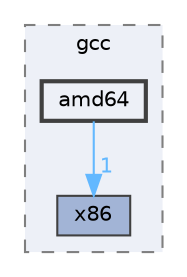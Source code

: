 digraph "external/libcds/cds/compiler/gcc/amd64"
{
 // LATEX_PDF_SIZE
  bgcolor="transparent";
  edge [fontname=Helvetica,fontsize=10,labelfontname=Helvetica,labelfontsize=10];
  node [fontname=Helvetica,fontsize=10,shape=box,height=0.2,width=0.4];
  compound=true
  subgraph clusterdir_7784f9b0c9c89af0e442d1445e4521a4 {
    graph [ bgcolor="#edf0f7", pencolor="grey50", label="gcc", fontname=Helvetica,fontsize=10 style="filled,dashed", URL="dir_7784f9b0c9c89af0e442d1445e4521a4.html",tooltip=""]
  dir_6a8f736c6eeb6ecf9f51e1c9d0f7a5a2 [label="x86", fillcolor="#a2b4d6", color="grey25", style="filled", URL="dir_6a8f736c6eeb6ecf9f51e1c9d0f7a5a2.html",tooltip=""];
  dir_8e89dbf2565d82464fc2cb0948b2f169 [label="amd64", fillcolor="#edf0f7", color="grey25", style="filled,bold", URL="dir_8e89dbf2565d82464fc2cb0948b2f169.html",tooltip=""];
  }
  dir_8e89dbf2565d82464fc2cb0948b2f169->dir_6a8f736c6eeb6ecf9f51e1c9d0f7a5a2 [headlabel="1", labeldistance=1.5 headhref="dir_000027_000938.html" href="dir_000027_000938.html" color="steelblue1" fontcolor="steelblue1"];
}
